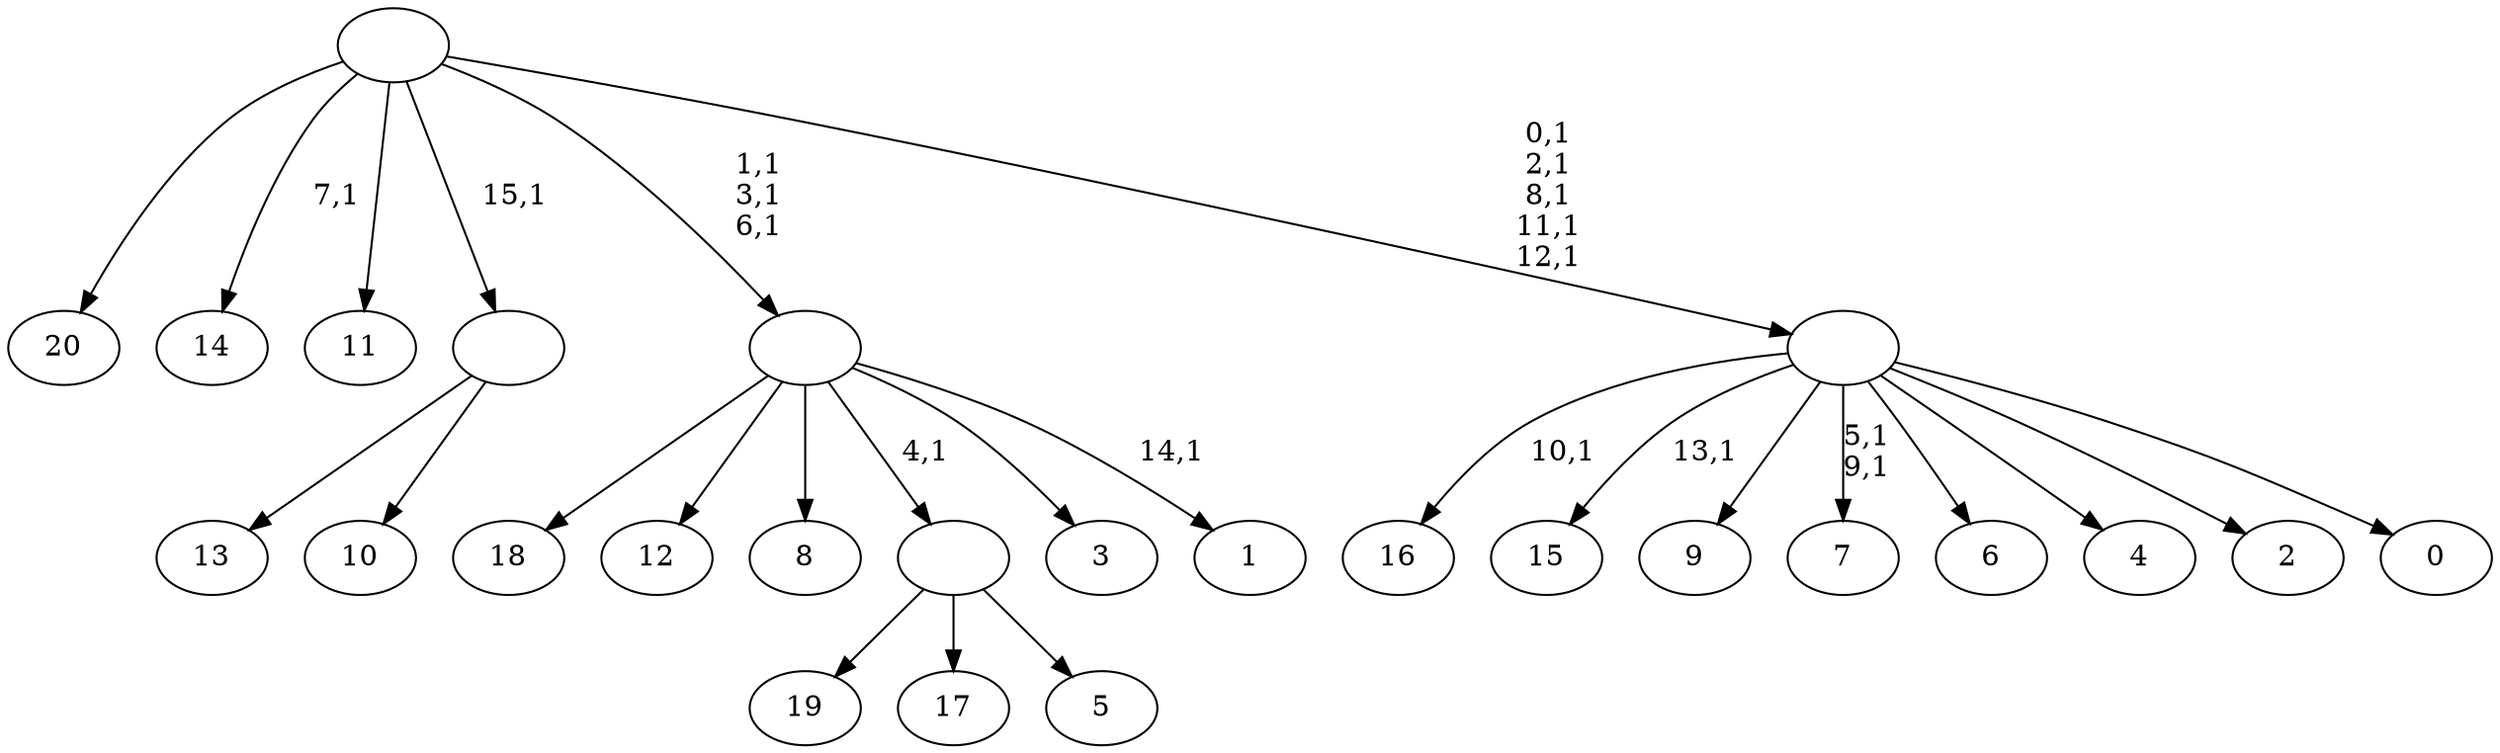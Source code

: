 digraph T {
	37 [label="20"]
	36 [label="19"]
	35 [label="18"]
	34 [label="17"]
	33 [label="16"]
	31 [label="15"]
	29 [label="14"]
	27 [label="13"]
	26 [label="12"]
	25 [label="11"]
	24 [label="10"]
	23 [label=""]
	22 [label="9"]
	21 [label="8"]
	20 [label="7"]
	17 [label="6"]
	16 [label="5"]
	15 [label=""]
	14 [label="4"]
	13 [label="3"]
	12 [label="2"]
	11 [label="1"]
	9 [label=""]
	6 [label="0"]
	5 [label=""]
	0 [label=""]
	23 -> 27 [label=""]
	23 -> 24 [label=""]
	15 -> 36 [label=""]
	15 -> 34 [label=""]
	15 -> 16 [label=""]
	9 -> 11 [label="14,1"]
	9 -> 35 [label=""]
	9 -> 26 [label=""]
	9 -> 21 [label=""]
	9 -> 15 [label="4,1"]
	9 -> 13 [label=""]
	5 -> 20 [label="5,1\n9,1"]
	5 -> 31 [label="13,1"]
	5 -> 33 [label="10,1"]
	5 -> 22 [label=""]
	5 -> 17 [label=""]
	5 -> 14 [label=""]
	5 -> 12 [label=""]
	5 -> 6 [label=""]
	0 -> 5 [label="0,1\n2,1\n8,1\n11,1\n12,1"]
	0 -> 9 [label="1,1\n3,1\n6,1"]
	0 -> 29 [label="7,1"]
	0 -> 37 [label=""]
	0 -> 25 [label=""]
	0 -> 23 [label="15,1"]
}
